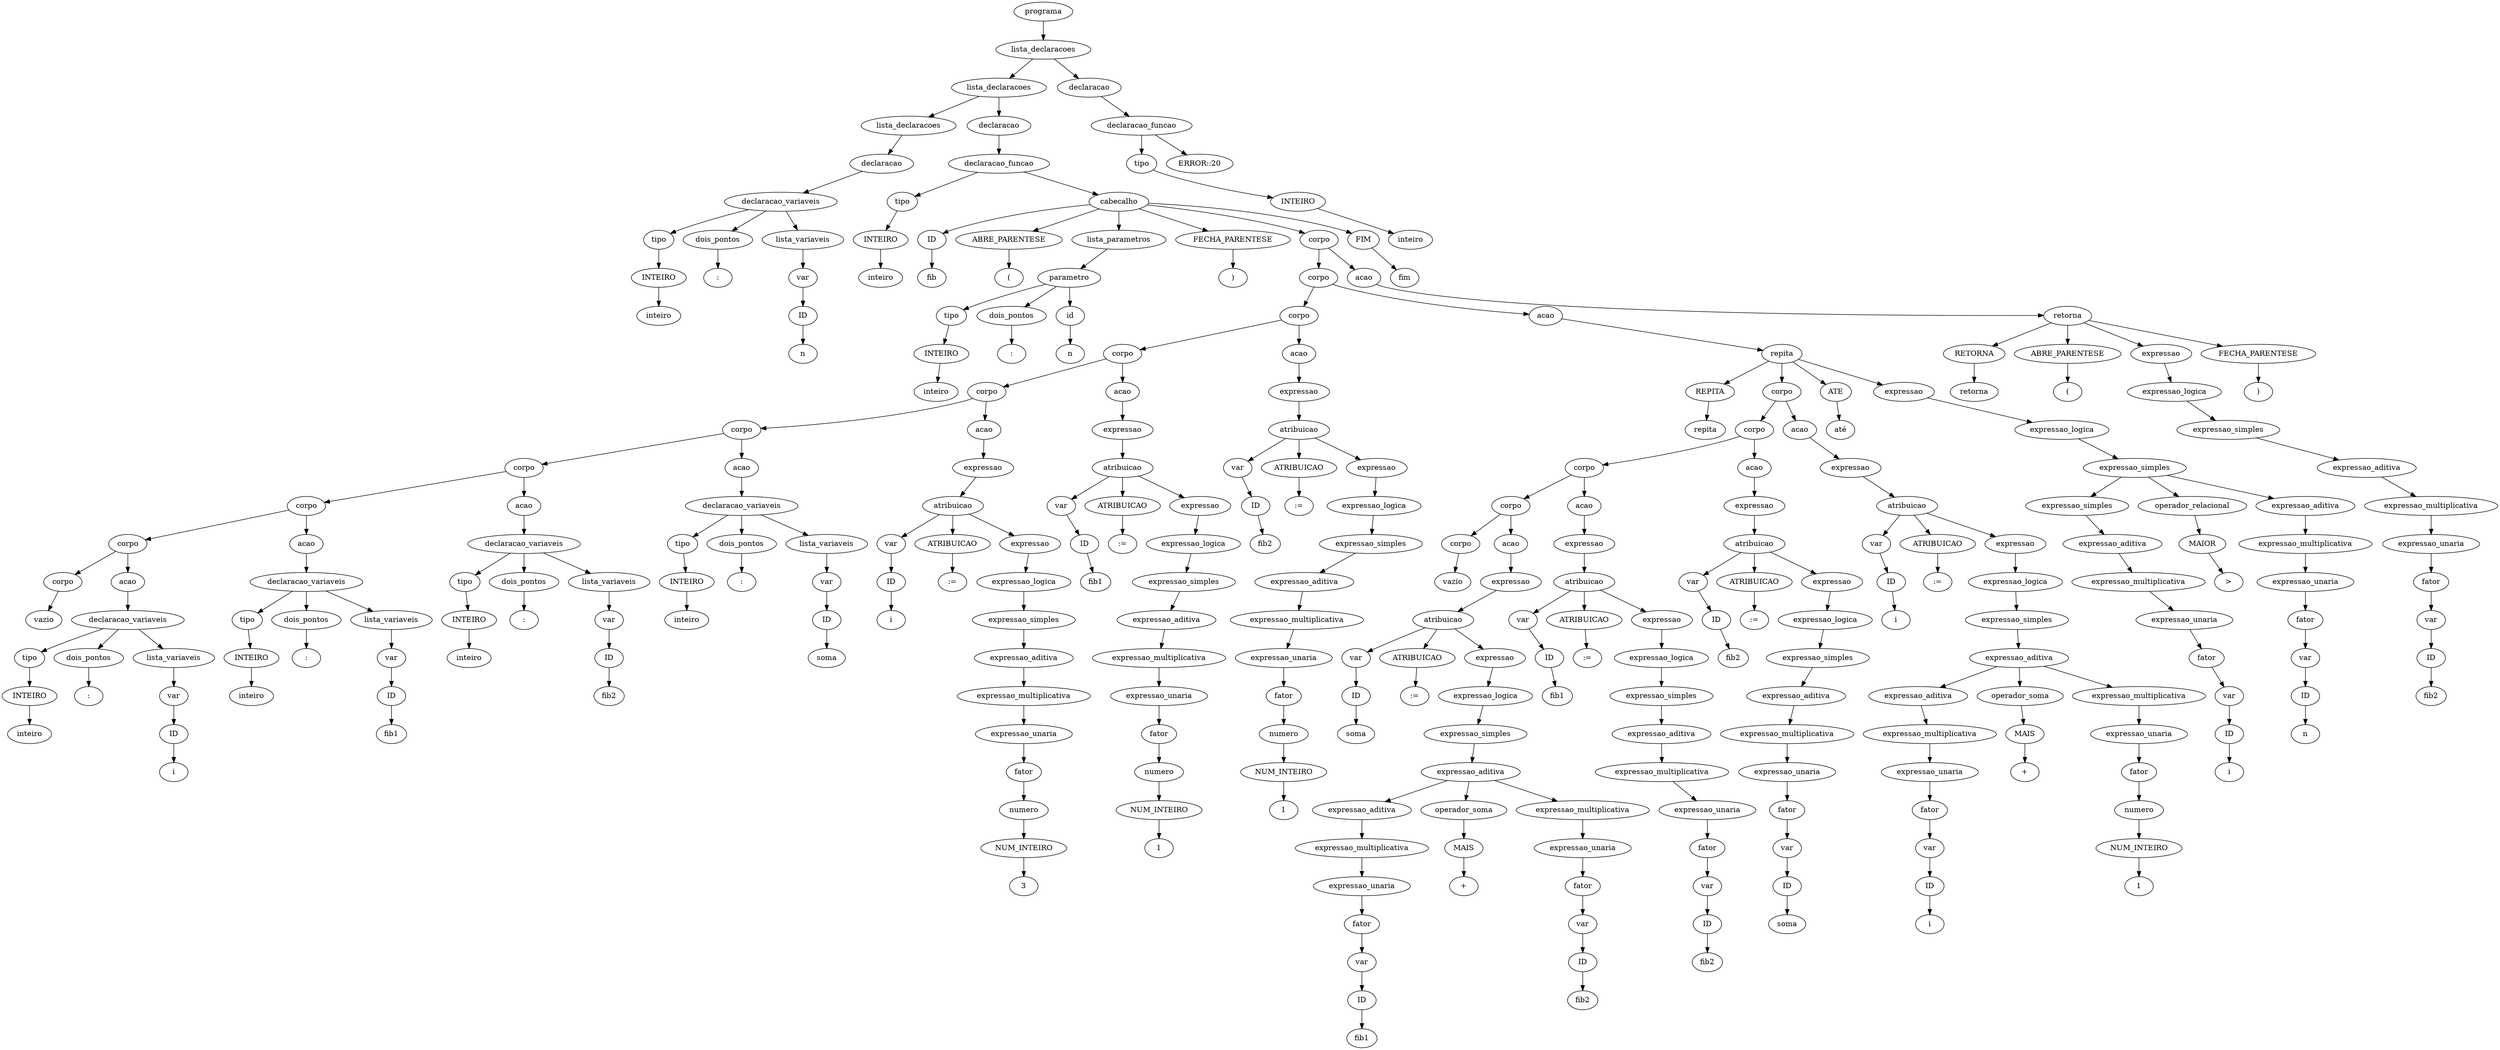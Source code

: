 digraph tree {
    "0x7f15746d8310" [label="programa"];
    "0x7f15746d8160" [label="lista_declaracoes"];
    "0x7f15745f57f0" [label="lista_declaracoes"];
    "0x7f15746a80a0" [label="lista_declaracoes"];
    "0x7f1574a0f580" [label="declaracao"];
    "0x7f1574949a90" [label="declaracao_variaveis"];
    "0x7f157484e0d0" [label="tipo"];
    "0x7f15748251c0" [label="INTEIRO"];
    "0x7f1574949af0" [label="inteiro"];
    "0x7f15748253a0" [label="dois_pontos"];
    "0x7f15746d8070" [label=":"];
    "0x7f1574949fd0" [label="lista_variaveis"];
    "0x7f1574a0f190" [label="var"];
    "0x7f1574a0f250" [label="ID"];
    "0x7f15746d81c0" [label="n"];
    "0x7f15749346d0" [label="declaracao"];
    "0x7f15746d82e0" [label="declaracao_funcao"];
    "0x7f15746d82b0" [label="tipo"];
    "0x7f15746d8250" [label="INTEIRO"];
    "0x7f15746d8220" [label="inteiro"];
    "0x7f15746d6c70" [label="cabecalho"];
    "0x7f15746d5730" [label="ID"];
    "0x7f15746d5760" [label="fib"];
    "0x7f15746d5550" [label="ABRE_PARENTESE"];
    "0x7f15746d50a0" [label="("];
    "0x7f15746d8190" [label="lista_parametros"];
    "0x7f15746d8100" [label="parametro"];
    "0x7f15746a80d0" [label="tipo"];
    "0x7f15746d8040" [label="INTEIRO"];
    "0x7f15746d83a0" [label="inteiro"];
    "0x7f15746d80d0" [label="dois_pontos"];
    "0x7f15746d84f0" [label=":"];
    "0x7f15746d8520" [label="id"];
    "0x7f15746d8550" [label="n"];
    "0x7f15746d5220" [label="FECHA_PARENTESE"];
    "0x7f15746d5790" [label=")"];
    "0x7f15746d54f0" [label="corpo"];
    "0x7f15746d6820" [label="corpo"];
    "0x7f15745f5a90" [label="corpo"];
    "0x7f15745f5700" [label="corpo"];
    "0x7f15745f5370" [label="corpo"];
    "0x7f15746d8e20" [label="corpo"];
    "0x7f15746d8be0" [label="corpo"];
    "0x7f15746d89a0" [label="corpo"];
    "0x7f15746d8760" [label="corpo"];
    "0x7f15746d85e0" [label="corpo"];
    "0x7f15746d83d0" [label="vazio"];
    "0x7f15746d8610" [label="acao"];
    "0x7f15746d8700" [label="declaracao_variaveis"];
    "0x7f15746d8340" [label="tipo"];
    "0x7f15746d8370" [label="INTEIRO"];
    "0x7f15746d86d0" [label="inteiro"];
    "0x7f15746d87c0" [label="dois_pontos"];
    "0x7f15746d88e0" [label=":"];
    "0x7f15746d8730" [label="lista_variaveis"];
    "0x7f15746d8400" [label="var"];
    "0x7f15746d80a0" [label="ID"];
    "0x7f15746d8820" [label="i"];
    "0x7f15746d88b0" [label="acao"];
    "0x7f15746d8940" [label="declaracao_variaveis"];
    "0x7f15746d84c0" [label="tipo"];
    "0x7f15746d8430" [label="INTEIRO"];
    "0x7f15746d8910" [label="inteiro"];
    "0x7f15746d8a00" [label="dois_pontos"];
    "0x7f15746d8b20" [label=":"];
    "0x7f15746d8970" [label="lista_variaveis"];
    "0x7f15746d87f0" [label="var"];
    "0x7f15746d8790" [label="ID"];
    "0x7f15746d8a60" [label="fib1"];
    "0x7f15746d8af0" [label="acao"];
    "0x7f15746d8b80" [label="declaracao_variaveis"];
    "0x7f15746d86a0" [label="tipo"];
    "0x7f15746d8640" [label="INTEIRO"];
    "0x7f15746d8b50" [label="inteiro"];
    "0x7f15746d8c40" [label="dois_pontos"];
    "0x7f15746d8d60" [label=":"];
    "0x7f15746d8bb0" [label="lista_variaveis"];
    "0x7f15746d8a30" [label="var"];
    "0x7f15746d89d0" [label="ID"];
    "0x7f15746d8ca0" [label="fib2"];
    "0x7f15746d8d30" [label="acao"];
    "0x7f15746d8dc0" [label="declaracao_variaveis"];
    "0x7f15746d8880" [label="tipo"];
    "0x7f15746d8670" [label="INTEIRO"];
    "0x7f15746d8d90" [label="inteiro"];
    "0x7f15746d8e80" [label="dois_pontos"];
    "0x7f15746d8fa0" [label=":"];
    "0x7f15746d8df0" [label="lista_variaveis"];
    "0x7f15746d8c70" [label="var"];
    "0x7f15746d8c10" [label="ID"];
    "0x7f15746d8ee0" [label="soma"];
    "0x7f15746d8f10" [label="acao"];
    "0x7f15746d8f70" [label="expressao"];
    "0x7f15745f5220" [label="atribuicao"];
    "0x7f15746d8ac0" [label="var"];
    "0x7f15746d8850" [label="ID"];
    "0x7f15746d8fd0" [label="i"];
    "0x7f15745f52b0" [label="ATRIBUICAO"];
    "0x7f15745f5340" [label=":="];
    "0x7f15745f51f0" [label="expressao"];
    "0x7f15745f51c0" [label="expressao_logica"];
    "0x7f15745f5100" [label="expressao_simples"];
    "0x7f15745f50a0" [label="expressao_aditiva"];
    "0x7f15745f5190" [label="expressao_multiplicativa"];
    "0x7f15745f5040" [label="expressao_unaria"];
    "0x7f15745f5070" [label="fator"];
    "0x7f15746d8eb0" [label="numero"];
    "0x7f15746d8e50" [label="NUM_INTEIRO"];
    "0x7f15745f5160" [label="3"];
    "0x7f15745f5610" [label="acao"];
    "0x7f15745f53a0" [label="expressao"];
    "0x7f15745f55b0" [label="atribuicao"];
    "0x7f15746d8d00" [label="var"];
    "0x7f15746d8a90" [label="ID"];
    "0x7f15746d8f40" [label="fib1"];
    "0x7f15745f5640" [label="ATRIBUICAO"];
    "0x7f15745f56d0" [label=":="];
    "0x7f15745f5580" [label="expressao"];
    "0x7f15745f5550" [label="expressao_logica"];
    "0x7f15745f5490" [label="expressao_simples"];
    "0x7f15745f5430" [label="expressao_aditiva"];
    "0x7f15745f5520" [label="expressao_multiplicativa"];
    "0x7f15746d8cd0" [label="expressao_unaria"];
    "0x7f15745f5400" [label="fator"];
    "0x7f15745f5130" [label="numero"];
    "0x7f15745f50d0" [label="NUM_INTEIRO"];
    "0x7f15745f54f0" [label="1"];
    "0x7f15745f59a0" [label="acao"];
    "0x7f15745f5730" [label="expressao"];
    "0x7f15745f5940" [label="atribuicao"];
    "0x7f15745f5280" [label="var"];
    "0x7f15745f5310" [label="ID"];
    "0x7f15745f53d0" [label="fib2"];
    "0x7f15745f59d0" [label="ATRIBUICAO"];
    "0x7f15745f5a60" [label=":="];
    "0x7f15745f5910" [label="expressao"];
    "0x7f15745f58e0" [label="expressao_logica"];
    "0x7f15745f5820" [label="expressao_simples"];
    "0x7f15745f57c0" [label="expressao_aditiva"];
    "0x7f15745f58b0" [label="expressao_multiplicativa"];
    "0x7f15745f5250" [label="expressao_unaria"];
    "0x7f15745f5790" [label="fator"];
    "0x7f15745f54c0" [label="numero"];
    "0x7f15745f5460" [label="NUM_INTEIRO"];
    "0x7f15745f5880" [label="1"];
    "0x7f15745f5850" [label="acao"];
    "0x7f15746d5280" [label="repita"];
    "0x7f15746d5310" [label="REPITA"];
    "0x7f15746d52b0" [label="repita"];
    "0x7f15746d6e20" [label="corpo"];
    "0x7f15746d68b0" [label="corpo"];
    "0x7f15746d6520" [label="corpo"];
    "0x7f15746d6190" [label="corpo"];
    "0x7f15745f55e0" [label="corpo"];
    "0x7f15745f56a0" [label="vazio"];
    "0x7f15745f5b80" [label="acao"];
    "0x7f15745f5b20" [label="expressao"];
    "0x7f15745f5e20" [label="atribuicao"];
    "0x7f15745f5ac0" [label="var"];
    "0x7f15745f5a00" [label="ID"];
    "0x7f15745f5be0" [label="soma"];
    "0x7f15745f5dc0" [label="ATRIBUICAO"];
    "0x7f15746d6100" [label=":="];
    "0x7f15746d60d0" [label="expressao"];
    "0x7f15745f5eb0" [label="expressao_logica"];
    "0x7f15745f5d90" [label="expressao_simples"];
    "0x7f15745f5e80" [label="expressao_aditiva"];
    "0x7f15745f5c70" [label="expressao_aditiva"];
    "0x7f15745f5d60" [label="expressao_multiplicativa"];
    "0x7f15745f5c10" [label="expressao_unaria"];
    "0x7f15745f5c40" [label="fator"];
    "0x7f15745f5af0" [label="var"];
    "0x7f15745f5970" [label="ID"];
    "0x7f15745f5d30" [label="fib1"];
    "0x7f15745f5ee0" [label="operador_soma"];
    "0x7f15745f5d00" [label="MAIS"];
    "0x7f15745f5df0" [label="+"];
    "0x7f15746d6070" [label="expressao_multiplicativa"];
    "0x7f15745f5f40" [label="expressao_unaria"];
    "0x7f15745f5e50" [label="fator"];
    "0x7f15745f5ca0" [label="var"];
    "0x7f15745f5cd0" [label="ID"];
    "0x7f15746d6040" [label="fib2"];
    "0x7f15746d6430" [label="acao"];
    "0x7f15746d61c0" [label="expressao"];
    "0x7f15746d63d0" [label="atribuicao"];
    "0x7f15745f52e0" [label="var"];
    "0x7f15745f5760" [label="ID"];
    "0x7f15745f5bb0" [label="fib1"];
    "0x7f15746d6460" [label="ATRIBUICAO"];
    "0x7f15746d64f0" [label=":="];
    "0x7f15746d63a0" [label="expressao"];
    "0x7f15746d6370" [label="expressao_logica"];
    "0x7f15746d62b0" [label="expressao_simples"];
    "0x7f15746d6250" [label="expressao_aditiva"];
    "0x7f15746d6340" [label="expressao_multiplicativa"];
    "0x7f15745f5b50" [label="expressao_unaria"];
    "0x7f15746d6220" [label="fator"];
    "0x7f15745f5fd0" [label="var"];
    "0x7f15745f5f70" [label="ID"];
    "0x7f15746d6310" [label="fib2"];
    "0x7f15746d67c0" [label="acao"];
    "0x7f15746d6550" [label="expressao"];
    "0x7f15746d6760" [label="atribuicao"];
    "0x7f15745f5fa0" [label="var"];
    "0x7f15746d6160" [label="ID"];
    "0x7f15746d61f0" [label="fib2"];
    "0x7f15746d67f0" [label="ATRIBUICAO"];
    "0x7f15746d6880" [label=":="];
    "0x7f15746d6730" [label="expressao"];
    "0x7f15746d6700" [label="expressao_logica"];
    "0x7f15746d6640" [label="expressao_simples"];
    "0x7f15746d65e0" [label="expressao_aditiva"];
    "0x7f15746d66d0" [label="expressao_multiplicativa"];
    "0x7f15746d6130" [label="expressao_unaria"];
    "0x7f15746d65b0" [label="fator"];
    "0x7f15746d62e0" [label="var"];
    "0x7f15746d6280" [label="ID"];
    "0x7f15746d66a0" [label="soma"];
    "0x7f15746d6df0" [label="acao"];
    "0x7f15746d68e0" [label="expressao"];
    "0x7f15746d6b20" [label="atribuicao"];
    "0x7f15746d64c0" [label="var"];
    "0x7f15746d60a0" [label="ID"];
    "0x7f15746d6580" [label="i"];
    "0x7f15746d6ac0" [label="ATRIBUICAO"];
    "0x7f15746d6d90" [label=":="];
    "0x7f15746d6d60" [label="expressao"];
    "0x7f15746d6d30" [label="expressao_logica"];
    "0x7f15746d6a90" [label="expressao_simples"];
    "0x7f15746d6b80" [label="expressao_aditiva"];
    "0x7f15746d6970" [label="expressao_aditiva"];
    "0x7f15746d6a60" [label="expressao_multiplicativa"];
    "0x7f15746d6400" [label="expressao_unaria"];
    "0x7f15746d6940" [label="fator"];
    "0x7f15746d6670" [label="var"];
    "0x7f15746d6610" [label="ID"];
    "0x7f15746d6a30" [label="i"];
    "0x7f15746d6be0" [label="operador_soma"];
    "0x7f15746d6a00" [label="MAIS"];
    "0x7f15746d6af0" [label="+"];
    "0x7f15746d6d00" [label="expressao_multiplicativa"];
    "0x7f15746d6c10" [label="expressao_unaria"];
    "0x7f15746d6b50" [label="fator"];
    "0x7f15746d69a0" [label="numero"];
    "0x7f15746d69d0" [label="NUM_INTEIRO"];
    "0x7f15746d6cd0" [label="1"];
    "0x7f15746d5340" [label="ATE"];
    "0x7f15746d5370" [label="até"];
    "0x7f15746d5250" [label="expressao"];
    "0x7f15746d6f40" [label="expressao_logica"];
    "0x7f15746d5160" [label="expressao_simples"];
    "0x7f15746d6ee0" [label="expressao_simples"];
    "0x7f15746d6bb0" [label="expressao_aditiva"];
    "0x7f15746d6790" [label="expressao_multiplicativa"];
    "0x7f15746d6e50" [label="expressao_unaria"];
    "0x7f15746d6dc0" [label="fator"];
    "0x7f15746d6850" [label="var"];
    "0x7f15746d6490" [label="ID"];
    "0x7f15746d6910" [label="i"];
    "0x7f15746d6f10" [label="operador_relacional"];
    "0x7f15746d6fa0" [label="MAIOR"];
    "0x7f15746d50d0" [label=">"];
    "0x7f15746d5070" [label="expressao_aditiva"];
    "0x7f15746d51f0" [label="expressao_multiplicativa"];
    "0x7f15746d5100" [label="expressao_unaria"];
    "0x7f15746d5040" [label="fator"];
    "0x7f15746d6e80" [label="var"];
    "0x7f15746d6eb0" [label="ID"];
    "0x7f15746d51c0" [label="n"];
    "0x7f15746d6c40" [label="acao"];
    "0x7f15746d5490" [label="retorna"];
    "0x7f15746d5520" [label="RETORNA"];
    "0x7f15746d5640" [label="retorna"];
    "0x7f15746d5670" [label="ABRE_PARENTESE"];
    "0x7f15746d56a0" [label="("];
    "0x7f15746d5460" [label="expressao"];
    "0x7f15746d5430" [label="expressao_logica"];
    "0x7f15746d5400" [label="expressao_simples"];
    "0x7f15746d52e0" [label="expressao_aditiva"];
    "0x7f15746d53d0" [label="expressao_multiplicativa"];
    "0x7f15746d6ca0" [label="expressao_unaria"];
    "0x7f15746d6f70" [label="fator"];
    "0x7f15745f5a30" [label="var"];
    "0x7f15745f5670" [label="ID"];
    "0x7f15746d53a0" [label="fib2"];
    "0x7f15746d56d0" [label="FECHA_PARENTESE"];
    "0x7f15746d5700" [label=")"];
    "0x7f15746d57c0" [label="FIM"];
    "0x7f15746d57f0" [label="fim"];
    "0x7f15746d8580" [label="declaracao"];
    "0x7f15746d85b0" [label="declaracao_funcao"];
    "0x7f1574840520" [label="tipo"];
    "0x7f15749347c0" [label="INTEIRO"];
    "0x7f15746d8280" [label="inteiro"];
    "0x7f15746d55b0" [label="ERROR::20"];
    "0x7f15746d8310" -> "0x7f15746d8160";
    "0x7f15746d8160" -> "0x7f15745f57f0";
    "0x7f15746d8160" -> "0x7f15746d8580";
    "0x7f15745f57f0" -> "0x7f15746a80a0";
    "0x7f15745f57f0" -> "0x7f15749346d0";
    "0x7f15746a80a0" -> "0x7f1574a0f580";
    "0x7f1574a0f580" -> "0x7f1574949a90";
    "0x7f1574949a90" -> "0x7f157484e0d0";
    "0x7f1574949a90" -> "0x7f15748253a0";
    "0x7f1574949a90" -> "0x7f1574949fd0";
    "0x7f157484e0d0" -> "0x7f15748251c0";
    "0x7f15748251c0" -> "0x7f1574949af0";
    "0x7f15748253a0" -> "0x7f15746d8070";
    "0x7f1574949fd0" -> "0x7f1574a0f190";
    "0x7f1574a0f190" -> "0x7f1574a0f250";
    "0x7f1574a0f250" -> "0x7f15746d81c0";
    "0x7f15749346d0" -> "0x7f15746d82e0";
    "0x7f15746d82e0" -> "0x7f15746d82b0";
    "0x7f15746d82e0" -> "0x7f15746d6c70";
    "0x7f15746d82b0" -> "0x7f15746d8250";
    "0x7f15746d8250" -> "0x7f15746d8220";
    "0x7f15746d6c70" -> "0x7f15746d5730";
    "0x7f15746d6c70" -> "0x7f15746d5550";
    "0x7f15746d6c70" -> "0x7f15746d8190";
    "0x7f15746d6c70" -> "0x7f15746d5220";
    "0x7f15746d6c70" -> "0x7f15746d54f0";
    "0x7f15746d6c70" -> "0x7f15746d57c0";
    "0x7f15746d5730" -> "0x7f15746d5760";
    "0x7f15746d5550" -> "0x7f15746d50a0";
    "0x7f15746d8190" -> "0x7f15746d8100";
    "0x7f15746d8100" -> "0x7f15746a80d0";
    "0x7f15746d8100" -> "0x7f15746d80d0";
    "0x7f15746d8100" -> "0x7f15746d8520";
    "0x7f15746a80d0" -> "0x7f15746d8040";
    "0x7f15746d8040" -> "0x7f15746d83a0";
    "0x7f15746d80d0" -> "0x7f15746d84f0";
    "0x7f15746d8520" -> "0x7f15746d8550";
    "0x7f15746d5220" -> "0x7f15746d5790";
    "0x7f15746d54f0" -> "0x7f15746d6820";
    "0x7f15746d54f0" -> "0x7f15746d6c40";
    "0x7f15746d6820" -> "0x7f15745f5a90";
    "0x7f15746d6820" -> "0x7f15745f5850";
    "0x7f15745f5a90" -> "0x7f15745f5700";
    "0x7f15745f5a90" -> "0x7f15745f59a0";
    "0x7f15745f5700" -> "0x7f15745f5370";
    "0x7f15745f5700" -> "0x7f15745f5610";
    "0x7f15745f5370" -> "0x7f15746d8e20";
    "0x7f15745f5370" -> "0x7f15746d8f10";
    "0x7f15746d8e20" -> "0x7f15746d8be0";
    "0x7f15746d8e20" -> "0x7f15746d8d30";
    "0x7f15746d8be0" -> "0x7f15746d89a0";
    "0x7f15746d8be0" -> "0x7f15746d8af0";
    "0x7f15746d89a0" -> "0x7f15746d8760";
    "0x7f15746d89a0" -> "0x7f15746d88b0";
    "0x7f15746d8760" -> "0x7f15746d85e0";
    "0x7f15746d8760" -> "0x7f15746d8610";
    "0x7f15746d85e0" -> "0x7f15746d83d0";
    "0x7f15746d8610" -> "0x7f15746d8700";
    "0x7f15746d8700" -> "0x7f15746d8340";
    "0x7f15746d8700" -> "0x7f15746d87c0";
    "0x7f15746d8700" -> "0x7f15746d8730";
    "0x7f15746d8340" -> "0x7f15746d8370";
    "0x7f15746d8370" -> "0x7f15746d86d0";
    "0x7f15746d87c0" -> "0x7f15746d88e0";
    "0x7f15746d8730" -> "0x7f15746d8400";
    "0x7f15746d8400" -> "0x7f15746d80a0";
    "0x7f15746d80a0" -> "0x7f15746d8820";
    "0x7f15746d88b0" -> "0x7f15746d8940";
    "0x7f15746d8940" -> "0x7f15746d84c0";
    "0x7f15746d8940" -> "0x7f15746d8a00";
    "0x7f15746d8940" -> "0x7f15746d8970";
    "0x7f15746d84c0" -> "0x7f15746d8430";
    "0x7f15746d8430" -> "0x7f15746d8910";
    "0x7f15746d8a00" -> "0x7f15746d8b20";
    "0x7f15746d8970" -> "0x7f15746d87f0";
    "0x7f15746d87f0" -> "0x7f15746d8790";
    "0x7f15746d8790" -> "0x7f15746d8a60";
    "0x7f15746d8af0" -> "0x7f15746d8b80";
    "0x7f15746d8b80" -> "0x7f15746d86a0";
    "0x7f15746d8b80" -> "0x7f15746d8c40";
    "0x7f15746d8b80" -> "0x7f15746d8bb0";
    "0x7f15746d86a0" -> "0x7f15746d8640";
    "0x7f15746d8640" -> "0x7f15746d8b50";
    "0x7f15746d8c40" -> "0x7f15746d8d60";
    "0x7f15746d8bb0" -> "0x7f15746d8a30";
    "0x7f15746d8a30" -> "0x7f15746d89d0";
    "0x7f15746d89d0" -> "0x7f15746d8ca0";
    "0x7f15746d8d30" -> "0x7f15746d8dc0";
    "0x7f15746d8dc0" -> "0x7f15746d8880";
    "0x7f15746d8dc0" -> "0x7f15746d8e80";
    "0x7f15746d8dc0" -> "0x7f15746d8df0";
    "0x7f15746d8880" -> "0x7f15746d8670";
    "0x7f15746d8670" -> "0x7f15746d8d90";
    "0x7f15746d8e80" -> "0x7f15746d8fa0";
    "0x7f15746d8df0" -> "0x7f15746d8c70";
    "0x7f15746d8c70" -> "0x7f15746d8c10";
    "0x7f15746d8c10" -> "0x7f15746d8ee0";
    "0x7f15746d8f10" -> "0x7f15746d8f70";
    "0x7f15746d8f70" -> "0x7f15745f5220";
    "0x7f15745f5220" -> "0x7f15746d8ac0";
    "0x7f15745f5220" -> "0x7f15745f52b0";
    "0x7f15745f5220" -> "0x7f15745f51f0";
    "0x7f15746d8ac0" -> "0x7f15746d8850";
    "0x7f15746d8850" -> "0x7f15746d8fd0";
    "0x7f15745f52b0" -> "0x7f15745f5340";
    "0x7f15745f51f0" -> "0x7f15745f51c0";
    "0x7f15745f51c0" -> "0x7f15745f5100";
    "0x7f15745f5100" -> "0x7f15745f50a0";
    "0x7f15745f50a0" -> "0x7f15745f5190";
    "0x7f15745f5190" -> "0x7f15745f5040";
    "0x7f15745f5040" -> "0x7f15745f5070";
    "0x7f15745f5070" -> "0x7f15746d8eb0";
    "0x7f15746d8eb0" -> "0x7f15746d8e50";
    "0x7f15746d8e50" -> "0x7f15745f5160";
    "0x7f15745f5610" -> "0x7f15745f53a0";
    "0x7f15745f53a0" -> "0x7f15745f55b0";
    "0x7f15745f55b0" -> "0x7f15746d8d00";
    "0x7f15745f55b0" -> "0x7f15745f5640";
    "0x7f15745f55b0" -> "0x7f15745f5580";
    "0x7f15746d8d00" -> "0x7f15746d8a90";
    "0x7f15746d8a90" -> "0x7f15746d8f40";
    "0x7f15745f5640" -> "0x7f15745f56d0";
    "0x7f15745f5580" -> "0x7f15745f5550";
    "0x7f15745f5550" -> "0x7f15745f5490";
    "0x7f15745f5490" -> "0x7f15745f5430";
    "0x7f15745f5430" -> "0x7f15745f5520";
    "0x7f15745f5520" -> "0x7f15746d8cd0";
    "0x7f15746d8cd0" -> "0x7f15745f5400";
    "0x7f15745f5400" -> "0x7f15745f5130";
    "0x7f15745f5130" -> "0x7f15745f50d0";
    "0x7f15745f50d0" -> "0x7f15745f54f0";
    "0x7f15745f59a0" -> "0x7f15745f5730";
    "0x7f15745f5730" -> "0x7f15745f5940";
    "0x7f15745f5940" -> "0x7f15745f5280";
    "0x7f15745f5940" -> "0x7f15745f59d0";
    "0x7f15745f5940" -> "0x7f15745f5910";
    "0x7f15745f5280" -> "0x7f15745f5310";
    "0x7f15745f5310" -> "0x7f15745f53d0";
    "0x7f15745f59d0" -> "0x7f15745f5a60";
    "0x7f15745f5910" -> "0x7f15745f58e0";
    "0x7f15745f58e0" -> "0x7f15745f5820";
    "0x7f15745f5820" -> "0x7f15745f57c0";
    "0x7f15745f57c0" -> "0x7f15745f58b0";
    "0x7f15745f58b0" -> "0x7f15745f5250";
    "0x7f15745f5250" -> "0x7f15745f5790";
    "0x7f15745f5790" -> "0x7f15745f54c0";
    "0x7f15745f54c0" -> "0x7f15745f5460";
    "0x7f15745f5460" -> "0x7f15745f5880";
    "0x7f15745f5850" -> "0x7f15746d5280";
    "0x7f15746d5280" -> "0x7f15746d5310";
    "0x7f15746d5280" -> "0x7f15746d6e20";
    "0x7f15746d5280" -> "0x7f15746d5340";
    "0x7f15746d5280" -> "0x7f15746d5250";
    "0x7f15746d5310" -> "0x7f15746d52b0";
    "0x7f15746d6e20" -> "0x7f15746d68b0";
    "0x7f15746d6e20" -> "0x7f15746d6df0";
    "0x7f15746d68b0" -> "0x7f15746d6520";
    "0x7f15746d68b0" -> "0x7f15746d67c0";
    "0x7f15746d6520" -> "0x7f15746d6190";
    "0x7f15746d6520" -> "0x7f15746d6430";
    "0x7f15746d6190" -> "0x7f15745f55e0";
    "0x7f15746d6190" -> "0x7f15745f5b80";
    "0x7f15745f55e0" -> "0x7f15745f56a0";
    "0x7f15745f5b80" -> "0x7f15745f5b20";
    "0x7f15745f5b20" -> "0x7f15745f5e20";
    "0x7f15745f5e20" -> "0x7f15745f5ac0";
    "0x7f15745f5e20" -> "0x7f15745f5dc0";
    "0x7f15745f5e20" -> "0x7f15746d60d0";
    "0x7f15745f5ac0" -> "0x7f15745f5a00";
    "0x7f15745f5a00" -> "0x7f15745f5be0";
    "0x7f15745f5dc0" -> "0x7f15746d6100";
    "0x7f15746d60d0" -> "0x7f15745f5eb0";
    "0x7f15745f5eb0" -> "0x7f15745f5d90";
    "0x7f15745f5d90" -> "0x7f15745f5e80";
    "0x7f15745f5e80" -> "0x7f15745f5c70";
    "0x7f15745f5e80" -> "0x7f15745f5ee0";
    "0x7f15745f5e80" -> "0x7f15746d6070";
    "0x7f15745f5c70" -> "0x7f15745f5d60";
    "0x7f15745f5d60" -> "0x7f15745f5c10";
    "0x7f15745f5c10" -> "0x7f15745f5c40";
    "0x7f15745f5c40" -> "0x7f15745f5af0";
    "0x7f15745f5af0" -> "0x7f15745f5970";
    "0x7f15745f5970" -> "0x7f15745f5d30";
    "0x7f15745f5ee0" -> "0x7f15745f5d00";
    "0x7f15745f5d00" -> "0x7f15745f5df0";
    "0x7f15746d6070" -> "0x7f15745f5f40";
    "0x7f15745f5f40" -> "0x7f15745f5e50";
    "0x7f15745f5e50" -> "0x7f15745f5ca0";
    "0x7f15745f5ca0" -> "0x7f15745f5cd0";
    "0x7f15745f5cd0" -> "0x7f15746d6040";
    "0x7f15746d6430" -> "0x7f15746d61c0";
    "0x7f15746d61c0" -> "0x7f15746d63d0";
    "0x7f15746d63d0" -> "0x7f15745f52e0";
    "0x7f15746d63d0" -> "0x7f15746d6460";
    "0x7f15746d63d0" -> "0x7f15746d63a0";
    "0x7f15745f52e0" -> "0x7f15745f5760";
    "0x7f15745f5760" -> "0x7f15745f5bb0";
    "0x7f15746d6460" -> "0x7f15746d64f0";
    "0x7f15746d63a0" -> "0x7f15746d6370";
    "0x7f15746d6370" -> "0x7f15746d62b0";
    "0x7f15746d62b0" -> "0x7f15746d6250";
    "0x7f15746d6250" -> "0x7f15746d6340";
    "0x7f15746d6340" -> "0x7f15745f5b50";
    "0x7f15745f5b50" -> "0x7f15746d6220";
    "0x7f15746d6220" -> "0x7f15745f5fd0";
    "0x7f15745f5fd0" -> "0x7f15745f5f70";
    "0x7f15745f5f70" -> "0x7f15746d6310";
    "0x7f15746d67c0" -> "0x7f15746d6550";
    "0x7f15746d6550" -> "0x7f15746d6760";
    "0x7f15746d6760" -> "0x7f15745f5fa0";
    "0x7f15746d6760" -> "0x7f15746d67f0";
    "0x7f15746d6760" -> "0x7f15746d6730";
    "0x7f15745f5fa0" -> "0x7f15746d6160";
    "0x7f15746d6160" -> "0x7f15746d61f0";
    "0x7f15746d67f0" -> "0x7f15746d6880";
    "0x7f15746d6730" -> "0x7f15746d6700";
    "0x7f15746d6700" -> "0x7f15746d6640";
    "0x7f15746d6640" -> "0x7f15746d65e0";
    "0x7f15746d65e0" -> "0x7f15746d66d0";
    "0x7f15746d66d0" -> "0x7f15746d6130";
    "0x7f15746d6130" -> "0x7f15746d65b0";
    "0x7f15746d65b0" -> "0x7f15746d62e0";
    "0x7f15746d62e0" -> "0x7f15746d6280";
    "0x7f15746d6280" -> "0x7f15746d66a0";
    "0x7f15746d6df0" -> "0x7f15746d68e0";
    "0x7f15746d68e0" -> "0x7f15746d6b20";
    "0x7f15746d6b20" -> "0x7f15746d64c0";
    "0x7f15746d6b20" -> "0x7f15746d6ac0";
    "0x7f15746d6b20" -> "0x7f15746d6d60";
    "0x7f15746d64c0" -> "0x7f15746d60a0";
    "0x7f15746d60a0" -> "0x7f15746d6580";
    "0x7f15746d6ac0" -> "0x7f15746d6d90";
    "0x7f15746d6d60" -> "0x7f15746d6d30";
    "0x7f15746d6d30" -> "0x7f15746d6a90";
    "0x7f15746d6a90" -> "0x7f15746d6b80";
    "0x7f15746d6b80" -> "0x7f15746d6970";
    "0x7f15746d6b80" -> "0x7f15746d6be0";
    "0x7f15746d6b80" -> "0x7f15746d6d00";
    "0x7f15746d6970" -> "0x7f15746d6a60";
    "0x7f15746d6a60" -> "0x7f15746d6400";
    "0x7f15746d6400" -> "0x7f15746d6940";
    "0x7f15746d6940" -> "0x7f15746d6670";
    "0x7f15746d6670" -> "0x7f15746d6610";
    "0x7f15746d6610" -> "0x7f15746d6a30";
    "0x7f15746d6be0" -> "0x7f15746d6a00";
    "0x7f15746d6a00" -> "0x7f15746d6af0";
    "0x7f15746d6d00" -> "0x7f15746d6c10";
    "0x7f15746d6c10" -> "0x7f15746d6b50";
    "0x7f15746d6b50" -> "0x7f15746d69a0";
    "0x7f15746d69a0" -> "0x7f15746d69d0";
    "0x7f15746d69d0" -> "0x7f15746d6cd0";
    "0x7f15746d5340" -> "0x7f15746d5370";
    "0x7f15746d5250" -> "0x7f15746d6f40";
    "0x7f15746d6f40" -> "0x7f15746d5160";
    "0x7f15746d5160" -> "0x7f15746d6ee0";
    "0x7f15746d5160" -> "0x7f15746d6f10";
    "0x7f15746d5160" -> "0x7f15746d5070";
    "0x7f15746d6ee0" -> "0x7f15746d6bb0";
    "0x7f15746d6bb0" -> "0x7f15746d6790";
    "0x7f15746d6790" -> "0x7f15746d6e50";
    "0x7f15746d6e50" -> "0x7f15746d6dc0";
    "0x7f15746d6dc0" -> "0x7f15746d6850";
    "0x7f15746d6850" -> "0x7f15746d6490";
    "0x7f15746d6490" -> "0x7f15746d6910";
    "0x7f15746d6f10" -> "0x7f15746d6fa0";
    "0x7f15746d6fa0" -> "0x7f15746d50d0";
    "0x7f15746d5070" -> "0x7f15746d51f0";
    "0x7f15746d51f0" -> "0x7f15746d5100";
    "0x7f15746d5100" -> "0x7f15746d5040";
    "0x7f15746d5040" -> "0x7f15746d6e80";
    "0x7f15746d6e80" -> "0x7f15746d6eb0";
    "0x7f15746d6eb0" -> "0x7f15746d51c0";
    "0x7f15746d6c40" -> "0x7f15746d5490";
    "0x7f15746d5490" -> "0x7f15746d5520";
    "0x7f15746d5490" -> "0x7f15746d5670";
    "0x7f15746d5490" -> "0x7f15746d5460";
    "0x7f15746d5490" -> "0x7f15746d56d0";
    "0x7f15746d5520" -> "0x7f15746d5640";
    "0x7f15746d5670" -> "0x7f15746d56a0";
    "0x7f15746d5460" -> "0x7f15746d5430";
    "0x7f15746d5430" -> "0x7f15746d5400";
    "0x7f15746d5400" -> "0x7f15746d52e0";
    "0x7f15746d52e0" -> "0x7f15746d53d0";
    "0x7f15746d53d0" -> "0x7f15746d6ca0";
    "0x7f15746d6ca0" -> "0x7f15746d6f70";
    "0x7f15746d6f70" -> "0x7f15745f5a30";
    "0x7f15745f5a30" -> "0x7f15745f5670";
    "0x7f15745f5670" -> "0x7f15746d53a0";
    "0x7f15746d56d0" -> "0x7f15746d5700";
    "0x7f15746d57c0" -> "0x7f15746d57f0";
    "0x7f15746d8580" -> "0x7f15746d85b0";
    "0x7f15746d85b0" -> "0x7f1574840520";
    "0x7f15746d85b0" -> "0x7f15746d55b0";
    "0x7f1574840520" -> "0x7f15749347c0";
    "0x7f15749347c0" -> "0x7f15746d8280";
}
